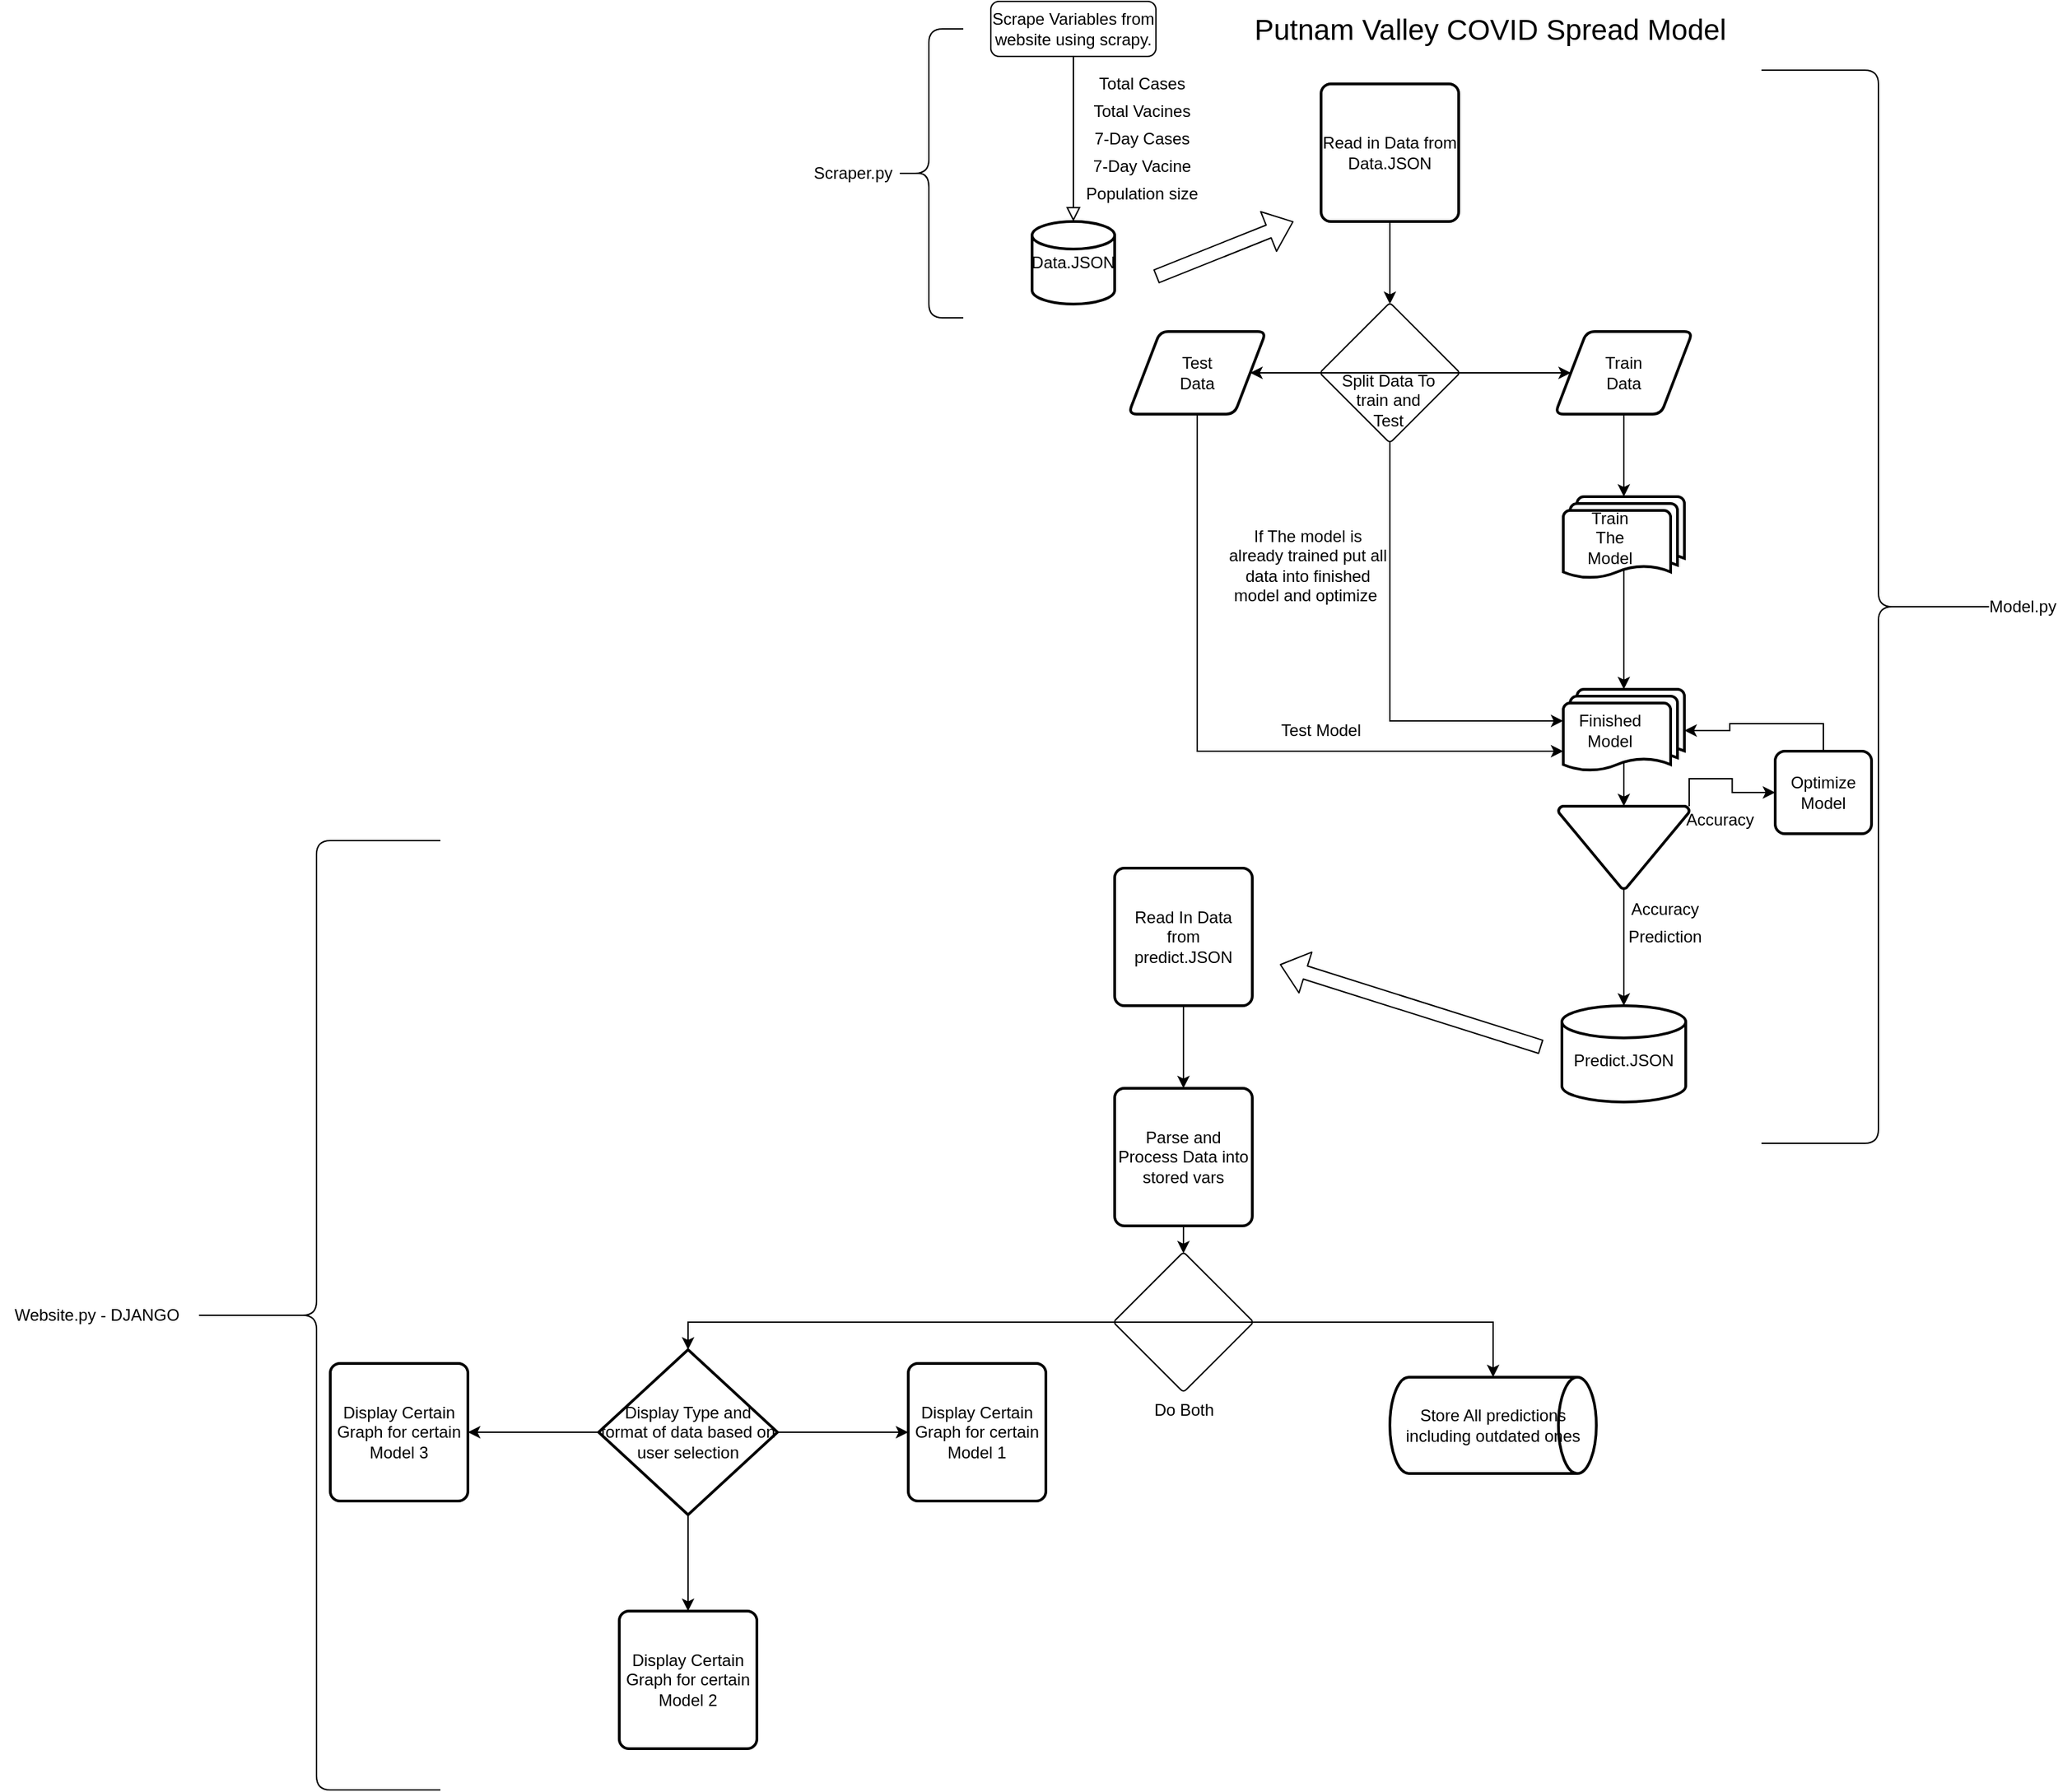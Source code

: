 <mxfile version="14.1.2" type="device"><diagram id="C5RBs43oDa-KdzZeNtuy" name="Page-1"><mxGraphModel dx="3197" dy="1270" grid="1" gridSize="10" guides="1" tooltips="1" connect="1" arrows="1" fold="1" page="1" pageScale="1" pageWidth="827" pageHeight="1169" math="0" shadow="0"><root><mxCell id="WIyWlLk6GJQsqaUBKTNV-0"/><mxCell id="WIyWlLk6GJQsqaUBKTNV-1" parent="WIyWlLk6GJQsqaUBKTNV-0"/><mxCell id="WIyWlLk6GJQsqaUBKTNV-2" value="" style="rounded=0;html=1;jettySize=auto;orthogonalLoop=1;fontSize=11;endArrow=block;endFill=0;endSize=8;strokeWidth=1;shadow=0;labelBackgroundColor=none;edgeStyle=orthogonalEdgeStyle;" parent="WIyWlLk6GJQsqaUBKTNV-1" source="WIyWlLk6GJQsqaUBKTNV-3" edge="1"><mxGeometry relative="1" as="geometry"><mxPoint x="220" y="170" as="targetPoint"/></mxGeometry></mxCell><mxCell id="WIyWlLk6GJQsqaUBKTNV-3" value="Scrape Variables from website using scrapy." style="rounded=1;whiteSpace=wrap;html=1;fontSize=12;glass=0;strokeWidth=1;shadow=0;" parent="WIyWlLk6GJQsqaUBKTNV-1" vertex="1"><mxGeometry x="160" y="10" width="120" height="40" as="geometry"/></mxCell><mxCell id="H1gdDxhQc7UYBpKYg2gb-1" value="&lt;font style=&quot;font-size: 21px&quot;&gt;Putnam Valley COVID Spread Model&lt;/font&gt;" style="text;html=1;strokeColor=none;fillColor=none;align=center;verticalAlign=middle;whiteSpace=wrap;rounded=0;" vertex="1" parent="WIyWlLk6GJQsqaUBKTNV-1"><mxGeometry x="340" y="20" width="366" height="20" as="geometry"/></mxCell><mxCell id="H1gdDxhQc7UYBpKYg2gb-2" value="Total Cases" style="text;html=1;strokeColor=none;fillColor=none;align=center;verticalAlign=middle;whiteSpace=wrap;rounded=0;" vertex="1" parent="WIyWlLk6GJQsqaUBKTNV-1"><mxGeometry x="220" y="60" width="100" height="20" as="geometry"/></mxCell><mxCell id="H1gdDxhQc7UYBpKYg2gb-3" value="Total Vacines" style="text;html=1;strokeColor=none;fillColor=none;align=center;verticalAlign=middle;whiteSpace=wrap;rounded=0;" vertex="1" parent="WIyWlLk6GJQsqaUBKTNV-1"><mxGeometry x="220" y="80" width="100" height="20" as="geometry"/></mxCell><mxCell id="H1gdDxhQc7UYBpKYg2gb-4" value="7-Day Cases" style="text;html=1;strokeColor=none;fillColor=none;align=center;verticalAlign=middle;whiteSpace=wrap;rounded=0;" vertex="1" parent="WIyWlLk6GJQsqaUBKTNV-1"><mxGeometry x="220" y="100" width="100" height="20" as="geometry"/></mxCell><mxCell id="H1gdDxhQc7UYBpKYg2gb-5" value="7-Day Vacine" style="text;html=1;strokeColor=none;fillColor=none;align=center;verticalAlign=middle;whiteSpace=wrap;rounded=0;" vertex="1" parent="WIyWlLk6GJQsqaUBKTNV-1"><mxGeometry x="220" y="120" width="100" height="20" as="geometry"/></mxCell><mxCell id="H1gdDxhQc7UYBpKYg2gb-6" value="Population size" style="text;html=1;strokeColor=none;fillColor=none;align=center;verticalAlign=middle;whiteSpace=wrap;rounded=0;" vertex="1" parent="WIyWlLk6GJQsqaUBKTNV-1"><mxGeometry x="220" y="140" width="100" height="20" as="geometry"/></mxCell><mxCell id="H1gdDxhQc7UYBpKYg2gb-7" value="" style="strokeWidth=2;html=1;shape=mxgraph.flowchart.database;whiteSpace=wrap;" vertex="1" parent="WIyWlLk6GJQsqaUBKTNV-1"><mxGeometry x="190" y="170" width="60" height="60" as="geometry"/></mxCell><mxCell id="H1gdDxhQc7UYBpKYg2gb-8" value="Data.JSON" style="text;html=1;strokeColor=none;fillColor=none;align=center;verticalAlign=middle;whiteSpace=wrap;rounded=0;" vertex="1" parent="WIyWlLk6GJQsqaUBKTNV-1"><mxGeometry x="200" y="190" width="40" height="20" as="geometry"/></mxCell><mxCell id="H1gdDxhQc7UYBpKYg2gb-9" value="" style="shape=curlyBracket;whiteSpace=wrap;html=1;rounded=1;size=0.5;" vertex="1" parent="WIyWlLk6GJQsqaUBKTNV-1"><mxGeometry x="90" y="30" width="50" height="210" as="geometry"/></mxCell><mxCell id="H1gdDxhQc7UYBpKYg2gb-10" value="Scraper.py" style="text;html=1;strokeColor=none;fillColor=none;align=center;verticalAlign=middle;whiteSpace=wrap;rounded=0;" vertex="1" parent="WIyWlLk6GJQsqaUBKTNV-1"><mxGeometry x="40" y="125" width="40" height="20" as="geometry"/></mxCell><mxCell id="H1gdDxhQc7UYBpKYg2gb-11" value="" style="shape=flexArrow;endArrow=classic;html=1;" edge="1" parent="WIyWlLk6GJQsqaUBKTNV-1"><mxGeometry width="50" height="50" relative="1" as="geometry"><mxPoint x="280" y="210" as="sourcePoint"/><mxPoint x="380" y="170" as="targetPoint"/></mxGeometry></mxCell><mxCell id="H1gdDxhQc7UYBpKYg2gb-15" style="edgeStyle=orthogonalEdgeStyle;rounded=0;orthogonalLoop=1;jettySize=auto;html=1;exitX=0.5;exitY=1;exitDx=0;exitDy=0;entryX=0.5;entryY=0;entryDx=0;entryDy=0;entryPerimeter=0;" edge="1" parent="WIyWlLk6GJQsqaUBKTNV-1" source="H1gdDxhQc7UYBpKYg2gb-12" target="H1gdDxhQc7UYBpKYg2gb-13"><mxGeometry relative="1" as="geometry"/></mxCell><mxCell id="H1gdDxhQc7UYBpKYg2gb-12" value="Read in Data from Data.JSON" style="rounded=1;whiteSpace=wrap;html=1;absoluteArcSize=1;arcSize=14;strokeWidth=2;" vertex="1" parent="WIyWlLk6GJQsqaUBKTNV-1"><mxGeometry x="400" y="70" width="100" height="100" as="geometry"/></mxCell><mxCell id="H1gdDxhQc7UYBpKYg2gb-19" style="edgeStyle=orthogonalEdgeStyle;rounded=0;orthogonalLoop=1;jettySize=auto;html=1;exitX=1;exitY=0.5;exitDx=0;exitDy=0;exitPerimeter=0;entryX=0;entryY=0.5;entryDx=0;entryDy=0;" edge="1" parent="WIyWlLk6GJQsqaUBKTNV-1" source="H1gdDxhQc7UYBpKYg2gb-13" target="H1gdDxhQc7UYBpKYg2gb-17"><mxGeometry relative="1" as="geometry"/></mxCell><mxCell id="H1gdDxhQc7UYBpKYg2gb-22" style="edgeStyle=orthogonalEdgeStyle;rounded=0;orthogonalLoop=1;jettySize=auto;html=1;exitX=0;exitY=0.5;exitDx=0;exitDy=0;exitPerimeter=0;entryX=1;entryY=0.5;entryDx=0;entryDy=0;" edge="1" parent="WIyWlLk6GJQsqaUBKTNV-1" source="H1gdDxhQc7UYBpKYg2gb-13" target="H1gdDxhQc7UYBpKYg2gb-20"><mxGeometry relative="1" as="geometry"/></mxCell><mxCell id="H1gdDxhQc7UYBpKYg2gb-51" style="edgeStyle=orthogonalEdgeStyle;rounded=0;orthogonalLoop=1;jettySize=auto;html=1;exitX=0.5;exitY=1;exitDx=0;exitDy=0;exitPerimeter=0;entryX=0;entryY=0.383;entryDx=0;entryDy=0;entryPerimeter=0;" edge="1" parent="WIyWlLk6GJQsqaUBKTNV-1" source="H1gdDxhQc7UYBpKYg2gb-13" target="H1gdDxhQc7UYBpKYg2gb-26"><mxGeometry relative="1" as="geometry"/></mxCell><mxCell id="H1gdDxhQc7UYBpKYg2gb-13" value="" style="verticalLabelPosition=bottom;verticalAlign=top;html=1;shape=mxgraph.flowchart.sort;" vertex="1" parent="WIyWlLk6GJQsqaUBKTNV-1"><mxGeometry x="400" y="230" width="100" height="100" as="geometry"/></mxCell><mxCell id="H1gdDxhQc7UYBpKYg2gb-16" value="Split Data To train and Test" style="text;html=1;strokeColor=none;fillColor=none;align=center;verticalAlign=middle;whiteSpace=wrap;rounded=0;" vertex="1" parent="WIyWlLk6GJQsqaUBKTNV-1"><mxGeometry x="414" y="290" width="70" height="20" as="geometry"/></mxCell><mxCell id="H1gdDxhQc7UYBpKYg2gb-24" style="edgeStyle=orthogonalEdgeStyle;rounded=0;orthogonalLoop=1;jettySize=auto;html=1;exitX=0.5;exitY=1;exitDx=0;exitDy=0;entryX=0.5;entryY=0;entryDx=0;entryDy=0;entryPerimeter=0;" edge="1" parent="WIyWlLk6GJQsqaUBKTNV-1" source="H1gdDxhQc7UYBpKYg2gb-17" target="H1gdDxhQc7UYBpKYg2gb-23"><mxGeometry relative="1" as="geometry"/></mxCell><mxCell id="H1gdDxhQc7UYBpKYg2gb-17" value="" style="shape=parallelogram;html=1;strokeWidth=2;perimeter=parallelogramPerimeter;whiteSpace=wrap;rounded=1;arcSize=12;size=0.23;" vertex="1" parent="WIyWlLk6GJQsqaUBKTNV-1"><mxGeometry x="570" y="250" width="100" height="60" as="geometry"/></mxCell><mxCell id="H1gdDxhQc7UYBpKYg2gb-18" value="Train Data" style="text;html=1;strokeColor=none;fillColor=none;align=center;verticalAlign=middle;whiteSpace=wrap;rounded=0;" vertex="1" parent="WIyWlLk6GJQsqaUBKTNV-1"><mxGeometry x="600" y="270" width="40" height="20" as="geometry"/></mxCell><mxCell id="H1gdDxhQc7UYBpKYg2gb-30" style="edgeStyle=orthogonalEdgeStyle;rounded=0;orthogonalLoop=1;jettySize=auto;html=1;exitX=0.5;exitY=1;exitDx=0;exitDy=0;entryX=0;entryY=0.75;entryDx=0;entryDy=0;entryPerimeter=0;" edge="1" parent="WIyWlLk6GJQsqaUBKTNV-1" source="H1gdDxhQc7UYBpKYg2gb-20" target="H1gdDxhQc7UYBpKYg2gb-26"><mxGeometry relative="1" as="geometry"/></mxCell><mxCell id="H1gdDxhQc7UYBpKYg2gb-20" value="" style="shape=parallelogram;html=1;strokeWidth=2;perimeter=parallelogramPerimeter;whiteSpace=wrap;rounded=1;arcSize=12;size=0.23;" vertex="1" parent="WIyWlLk6GJQsqaUBKTNV-1"><mxGeometry x="260" y="250" width="100" height="60" as="geometry"/></mxCell><mxCell id="H1gdDxhQc7UYBpKYg2gb-21" value="Test Data" style="text;html=1;strokeColor=none;fillColor=none;align=center;verticalAlign=middle;whiteSpace=wrap;rounded=0;" vertex="1" parent="WIyWlLk6GJQsqaUBKTNV-1"><mxGeometry x="290" y="270" width="40" height="20" as="geometry"/></mxCell><mxCell id="H1gdDxhQc7UYBpKYg2gb-28" style="edgeStyle=orthogonalEdgeStyle;rounded=0;orthogonalLoop=1;jettySize=auto;html=1;exitX=0.5;exitY=0.88;exitDx=0;exitDy=0;exitPerimeter=0;entryX=0.5;entryY=0;entryDx=0;entryDy=0;entryPerimeter=0;" edge="1" parent="WIyWlLk6GJQsqaUBKTNV-1" source="H1gdDxhQc7UYBpKYg2gb-23" target="H1gdDxhQc7UYBpKYg2gb-26"><mxGeometry relative="1" as="geometry"/></mxCell><mxCell id="H1gdDxhQc7UYBpKYg2gb-23" value="" style="strokeWidth=2;html=1;shape=mxgraph.flowchart.multi-document;whiteSpace=wrap;" vertex="1" parent="WIyWlLk6GJQsqaUBKTNV-1"><mxGeometry x="576" y="370" width="88" height="60" as="geometry"/></mxCell><mxCell id="H1gdDxhQc7UYBpKYg2gb-25" value="Train The Model" style="text;html=1;strokeColor=none;fillColor=none;align=center;verticalAlign=middle;whiteSpace=wrap;rounded=0;" vertex="1" parent="WIyWlLk6GJQsqaUBKTNV-1"><mxGeometry x="590" y="390" width="40" height="20" as="geometry"/></mxCell><mxCell id="H1gdDxhQc7UYBpKYg2gb-40" style="edgeStyle=orthogonalEdgeStyle;rounded=0;orthogonalLoop=1;jettySize=auto;html=1;exitX=0.5;exitY=0.88;exitDx=0;exitDy=0;exitPerimeter=0;entryX=0.5;entryY=0;entryDx=0;entryDy=0;entryPerimeter=0;" edge="1" parent="WIyWlLk6GJQsqaUBKTNV-1" source="H1gdDxhQc7UYBpKYg2gb-26" target="H1gdDxhQc7UYBpKYg2gb-39"><mxGeometry relative="1" as="geometry"/></mxCell><mxCell id="H1gdDxhQc7UYBpKYg2gb-26" value="" style="strokeWidth=2;html=1;shape=mxgraph.flowchart.multi-document;whiteSpace=wrap;" vertex="1" parent="WIyWlLk6GJQsqaUBKTNV-1"><mxGeometry x="576" y="510" width="88" height="60" as="geometry"/></mxCell><mxCell id="H1gdDxhQc7UYBpKYg2gb-27" value="Finished Model" style="text;html=1;strokeColor=none;fillColor=none;align=center;verticalAlign=middle;whiteSpace=wrap;rounded=0;" vertex="1" parent="WIyWlLk6GJQsqaUBKTNV-1"><mxGeometry x="590" y="530" width="40" height="20" as="geometry"/></mxCell><mxCell id="H1gdDxhQc7UYBpKYg2gb-31" value="Test Model" style="text;html=1;strokeColor=none;fillColor=none;align=center;verticalAlign=middle;whiteSpace=wrap;rounded=0;" vertex="1" parent="WIyWlLk6GJQsqaUBKTNV-1"><mxGeometry x="360" y="530" width="80" height="20" as="geometry"/></mxCell><mxCell id="H1gdDxhQc7UYBpKYg2gb-37" style="edgeStyle=orthogonalEdgeStyle;rounded=0;orthogonalLoop=1;jettySize=auto;html=1;exitX=0.5;exitY=0;exitDx=0;exitDy=0;entryX=1;entryY=0.5;entryDx=0;entryDy=0;entryPerimeter=0;" edge="1" parent="WIyWlLk6GJQsqaUBKTNV-1" source="H1gdDxhQc7UYBpKYg2gb-33" target="H1gdDxhQc7UYBpKYg2gb-26"><mxGeometry relative="1" as="geometry"/></mxCell><mxCell id="H1gdDxhQc7UYBpKYg2gb-33" value="" style="rounded=1;whiteSpace=wrap;html=1;absoluteArcSize=1;arcSize=14;strokeWidth=2;" vertex="1" parent="WIyWlLk6GJQsqaUBKTNV-1"><mxGeometry x="730" y="555" width="70" height="60" as="geometry"/></mxCell><mxCell id="H1gdDxhQc7UYBpKYg2gb-34" value="Optimize Model" style="text;html=1;strokeColor=none;fillColor=none;align=center;verticalAlign=middle;whiteSpace=wrap;rounded=0;" vertex="1" parent="WIyWlLk6GJQsqaUBKTNV-1"><mxGeometry x="745" y="575" width="40" height="20" as="geometry"/></mxCell><mxCell id="H1gdDxhQc7UYBpKYg2gb-41" style="edgeStyle=orthogonalEdgeStyle;rounded=0;orthogonalLoop=1;jettySize=auto;html=1;exitX=1;exitY=0;exitDx=0;exitDy=0;exitPerimeter=0;entryX=0;entryY=0.5;entryDx=0;entryDy=0;" edge="1" parent="WIyWlLk6GJQsqaUBKTNV-1" source="H1gdDxhQc7UYBpKYg2gb-39" target="H1gdDxhQc7UYBpKYg2gb-33"><mxGeometry relative="1" as="geometry"/></mxCell><mxCell id="H1gdDxhQc7UYBpKYg2gb-44" style="edgeStyle=orthogonalEdgeStyle;rounded=0;orthogonalLoop=1;jettySize=auto;html=1;exitX=0.5;exitY=1;exitDx=0;exitDy=0;exitPerimeter=0;entryX=0.5;entryY=0;entryDx=0;entryDy=0;entryPerimeter=0;" edge="1" parent="WIyWlLk6GJQsqaUBKTNV-1" source="H1gdDxhQc7UYBpKYg2gb-39" target="H1gdDxhQc7UYBpKYg2gb-43"><mxGeometry relative="1" as="geometry"/></mxCell><mxCell id="H1gdDxhQc7UYBpKYg2gb-39" value="" style="strokeWidth=2;html=1;shape=mxgraph.flowchart.merge_or_storage;whiteSpace=wrap;" vertex="1" parent="WIyWlLk6GJQsqaUBKTNV-1"><mxGeometry x="572.5" y="595" width="95" height="60" as="geometry"/></mxCell><mxCell id="H1gdDxhQc7UYBpKYg2gb-43" value="" style="strokeWidth=2;html=1;shape=mxgraph.flowchart.database;whiteSpace=wrap;" vertex="1" parent="WIyWlLk6GJQsqaUBKTNV-1"><mxGeometry x="575" y="740" width="90" height="70" as="geometry"/></mxCell><mxCell id="H1gdDxhQc7UYBpKYg2gb-45" value="Predict.JSON" style="text;html=1;strokeColor=none;fillColor=none;align=center;verticalAlign=middle;whiteSpace=wrap;rounded=0;" vertex="1" parent="WIyWlLk6GJQsqaUBKTNV-1"><mxGeometry x="600" y="770" width="40" height="20" as="geometry"/></mxCell><mxCell id="H1gdDxhQc7UYBpKYg2gb-47" value="Accuracy" style="text;html=1;strokeColor=none;fillColor=none;align=center;verticalAlign=middle;whiteSpace=wrap;rounded=0;" vertex="1" parent="WIyWlLk6GJQsqaUBKTNV-1"><mxGeometry x="670" y="595" width="40" height="20" as="geometry"/></mxCell><mxCell id="H1gdDxhQc7UYBpKYg2gb-48" value="Accuracy" style="text;html=1;strokeColor=none;fillColor=none;align=center;verticalAlign=middle;whiteSpace=wrap;rounded=0;" vertex="1" parent="WIyWlLk6GJQsqaUBKTNV-1"><mxGeometry x="630" y="660" width="40" height="20" as="geometry"/></mxCell><mxCell id="H1gdDxhQc7UYBpKYg2gb-50" value="Prediction" style="text;html=1;strokeColor=none;fillColor=none;align=center;verticalAlign=middle;whiteSpace=wrap;rounded=0;" vertex="1" parent="WIyWlLk6GJQsqaUBKTNV-1"><mxGeometry x="630" y="680" width="40" height="20" as="geometry"/></mxCell><mxCell id="H1gdDxhQc7UYBpKYg2gb-52" value="If The model is already trained put all data into finished model and optimize&amp;nbsp;" style="text;html=1;strokeColor=none;fillColor=none;align=center;verticalAlign=middle;whiteSpace=wrap;rounded=0;" vertex="1" parent="WIyWlLk6GJQsqaUBKTNV-1"><mxGeometry x="331" y="410" width="119" height="20" as="geometry"/></mxCell><mxCell id="H1gdDxhQc7UYBpKYg2gb-53" value="" style="shape=curlyBracket;whiteSpace=wrap;html=1;rounded=1;direction=west;size=0.5;" vertex="1" parent="WIyWlLk6GJQsqaUBKTNV-1"><mxGeometry x="720" y="60" width="170" height="780" as="geometry"/></mxCell><mxCell id="H1gdDxhQc7UYBpKYg2gb-54" value="Model.py" style="text;html=1;strokeColor=none;fillColor=none;align=center;verticalAlign=middle;whiteSpace=wrap;rounded=0;" vertex="1" parent="WIyWlLk6GJQsqaUBKTNV-1"><mxGeometry x="890" y="440" width="40" height="20" as="geometry"/></mxCell><mxCell id="H1gdDxhQc7UYBpKYg2gb-55" value="" style="shape=flexArrow;endArrow=classic;html=1;" edge="1" parent="WIyWlLk6GJQsqaUBKTNV-1"><mxGeometry width="50" height="50" relative="1" as="geometry"><mxPoint x="560" y="770" as="sourcePoint"/><mxPoint x="370" y="710" as="targetPoint"/></mxGeometry></mxCell><mxCell id="H1gdDxhQc7UYBpKYg2gb-58" style="edgeStyle=orthogonalEdgeStyle;rounded=0;orthogonalLoop=1;jettySize=auto;html=1;exitX=0.5;exitY=1;exitDx=0;exitDy=0;entryX=0.5;entryY=0;entryDx=0;entryDy=0;" edge="1" parent="WIyWlLk6GJQsqaUBKTNV-1" source="H1gdDxhQc7UYBpKYg2gb-56" target="H1gdDxhQc7UYBpKYg2gb-57"><mxGeometry relative="1" as="geometry"/></mxCell><mxCell id="H1gdDxhQc7UYBpKYg2gb-56" value="Read In Data from predict.JSON" style="rounded=1;whiteSpace=wrap;html=1;absoluteArcSize=1;arcSize=14;strokeWidth=2;" vertex="1" parent="WIyWlLk6GJQsqaUBKTNV-1"><mxGeometry x="250" y="640" width="100" height="100" as="geometry"/></mxCell><mxCell id="H1gdDxhQc7UYBpKYg2gb-71" style="edgeStyle=orthogonalEdgeStyle;rounded=0;orthogonalLoop=1;jettySize=auto;html=1;exitX=0.5;exitY=1;exitDx=0;exitDy=0;entryX=0.5;entryY=0;entryDx=0;entryDy=0;entryPerimeter=0;" edge="1" parent="WIyWlLk6GJQsqaUBKTNV-1" source="H1gdDxhQc7UYBpKYg2gb-57" target="H1gdDxhQc7UYBpKYg2gb-70"><mxGeometry relative="1" as="geometry"/></mxCell><mxCell id="H1gdDxhQc7UYBpKYg2gb-57" value="Parse and Process Data into stored vars" style="rounded=1;whiteSpace=wrap;html=1;absoluteArcSize=1;arcSize=14;strokeWidth=2;" vertex="1" parent="WIyWlLk6GJQsqaUBKTNV-1"><mxGeometry x="250" y="800" width="100" height="100" as="geometry"/></mxCell><mxCell id="H1gdDxhQc7UYBpKYg2gb-64" style="edgeStyle=orthogonalEdgeStyle;rounded=0;orthogonalLoop=1;jettySize=auto;html=1;exitX=1;exitY=0.5;exitDx=0;exitDy=0;exitPerimeter=0;entryX=0;entryY=0.5;entryDx=0;entryDy=0;" edge="1" parent="WIyWlLk6GJQsqaUBKTNV-1" source="H1gdDxhQc7UYBpKYg2gb-59" target="H1gdDxhQc7UYBpKYg2gb-61"><mxGeometry relative="1" as="geometry"/></mxCell><mxCell id="H1gdDxhQc7UYBpKYg2gb-65" style="edgeStyle=orthogonalEdgeStyle;rounded=0;orthogonalLoop=1;jettySize=auto;html=1;exitX=0.5;exitY=1;exitDx=0;exitDy=0;exitPerimeter=0;entryX=0.5;entryY=0;entryDx=0;entryDy=0;" edge="1" parent="WIyWlLk6GJQsqaUBKTNV-1" source="H1gdDxhQc7UYBpKYg2gb-59" target="H1gdDxhQc7UYBpKYg2gb-63"><mxGeometry relative="1" as="geometry"/></mxCell><mxCell id="H1gdDxhQc7UYBpKYg2gb-66" style="edgeStyle=orthogonalEdgeStyle;rounded=0;orthogonalLoop=1;jettySize=auto;html=1;exitX=0;exitY=0.5;exitDx=0;exitDy=0;exitPerimeter=0;" edge="1" parent="WIyWlLk6GJQsqaUBKTNV-1" source="H1gdDxhQc7UYBpKYg2gb-59" target="H1gdDxhQc7UYBpKYg2gb-62"><mxGeometry relative="1" as="geometry"/></mxCell><mxCell id="H1gdDxhQc7UYBpKYg2gb-59" value="Display Type and format of data based on user selection" style="strokeWidth=2;html=1;shape=mxgraph.flowchart.decision;whiteSpace=wrap;" vertex="1" parent="WIyWlLk6GJQsqaUBKTNV-1"><mxGeometry x="-125" y="990" width="130" height="120" as="geometry"/></mxCell><mxCell id="H1gdDxhQc7UYBpKYg2gb-61" value="Display Certain Graph for certain Model 1" style="rounded=1;whiteSpace=wrap;html=1;absoluteArcSize=1;arcSize=14;strokeWidth=2;" vertex="1" parent="WIyWlLk6GJQsqaUBKTNV-1"><mxGeometry x="100" y="1000" width="100" height="100" as="geometry"/></mxCell><mxCell id="H1gdDxhQc7UYBpKYg2gb-62" value="&lt;span&gt;Display Certain Graph for certain Model 3&lt;/span&gt;" style="rounded=1;whiteSpace=wrap;html=1;absoluteArcSize=1;arcSize=14;strokeWidth=2;" vertex="1" parent="WIyWlLk6GJQsqaUBKTNV-1"><mxGeometry x="-320" y="1000" width="100" height="100" as="geometry"/></mxCell><mxCell id="H1gdDxhQc7UYBpKYg2gb-63" value="&lt;span&gt;Display Certain Graph for certain Model 2&lt;/span&gt;" style="rounded=1;whiteSpace=wrap;html=1;absoluteArcSize=1;arcSize=14;strokeWidth=2;" vertex="1" parent="WIyWlLk6GJQsqaUBKTNV-1"><mxGeometry x="-110" y="1180" width="100" height="100" as="geometry"/></mxCell><mxCell id="H1gdDxhQc7UYBpKYg2gb-69" value="Store All predictions including outdated ones" style="strokeWidth=2;html=1;shape=mxgraph.flowchart.direct_data;whiteSpace=wrap;" vertex="1" parent="WIyWlLk6GJQsqaUBKTNV-1"><mxGeometry x="450" y="1010" width="150" height="70" as="geometry"/></mxCell><mxCell id="H1gdDxhQc7UYBpKYg2gb-72" style="edgeStyle=orthogonalEdgeStyle;rounded=0;orthogonalLoop=1;jettySize=auto;html=1;exitX=1;exitY=0.5;exitDx=0;exitDy=0;exitPerimeter=0;entryX=0.5;entryY=0;entryDx=0;entryDy=0;entryPerimeter=0;" edge="1" parent="WIyWlLk6GJQsqaUBKTNV-1" source="H1gdDxhQc7UYBpKYg2gb-70" target="H1gdDxhQc7UYBpKYg2gb-69"><mxGeometry relative="1" as="geometry"/></mxCell><mxCell id="H1gdDxhQc7UYBpKYg2gb-73" style="edgeStyle=orthogonalEdgeStyle;rounded=0;orthogonalLoop=1;jettySize=auto;html=1;exitX=0;exitY=0.5;exitDx=0;exitDy=0;exitPerimeter=0;entryX=0.5;entryY=0;entryDx=0;entryDy=0;entryPerimeter=0;" edge="1" parent="WIyWlLk6GJQsqaUBKTNV-1" source="H1gdDxhQc7UYBpKYg2gb-70" target="H1gdDxhQc7UYBpKYg2gb-59"><mxGeometry relative="1" as="geometry"/></mxCell><mxCell id="H1gdDxhQc7UYBpKYg2gb-70" value="Do Both&lt;br&gt;" style="verticalLabelPosition=bottom;verticalAlign=top;html=1;shape=mxgraph.flowchart.sort;" vertex="1" parent="WIyWlLk6GJQsqaUBKTNV-1"><mxGeometry x="250" y="920" width="100" height="100" as="geometry"/></mxCell><mxCell id="H1gdDxhQc7UYBpKYg2gb-74" value="" style="shape=curlyBracket;whiteSpace=wrap;html=1;rounded=1;" vertex="1" parent="WIyWlLk6GJQsqaUBKTNV-1"><mxGeometry x="-420" y="620" width="180" height="690" as="geometry"/></mxCell><mxCell id="H1gdDxhQc7UYBpKYg2gb-75" value="Website.py - DJANGO" style="text;html=1;align=center;verticalAlign=middle;resizable=0;points=[];autosize=1;" vertex="1" parent="WIyWlLk6GJQsqaUBKTNV-1"><mxGeometry x="-560" y="955" width="140" height="20" as="geometry"/></mxCell></root></mxGraphModel></diagram></mxfile>